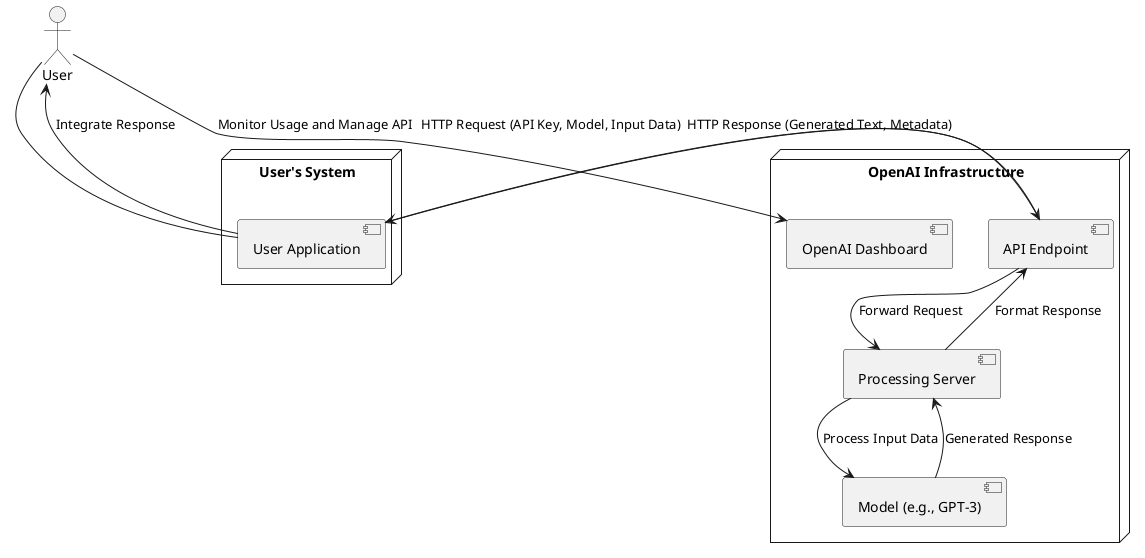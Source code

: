 @startuml
actor User

node "User's System" {
  [User Application]
}

node "OpenAI Infrastructure" {
  [API Endpoint]
  [Processing Server]
  [Model (e.g., GPT-3)]
  [OpenAI Dashboard]
}

User -- [User Application]
[User Application] --> [API Endpoint] : HTTP Request (API Key, Model, Input Data)
[API Endpoint] --> [Processing Server] : Forward Request
[Processing Server] --> [Model (e.g., GPT-3)] : Process Input Data
[Model (e.g., GPT-3)] --> [Processing Server] : Generated Response
[Processing Server] --> [API Endpoint] : Format Response
[API Endpoint] --> [User Application] : HTTP Response (Generated Text, Metadata)
[User Application] --> User : Integrate Response
User --> [OpenAI Dashboard] : Monitor Usage and Manage API
@enduml